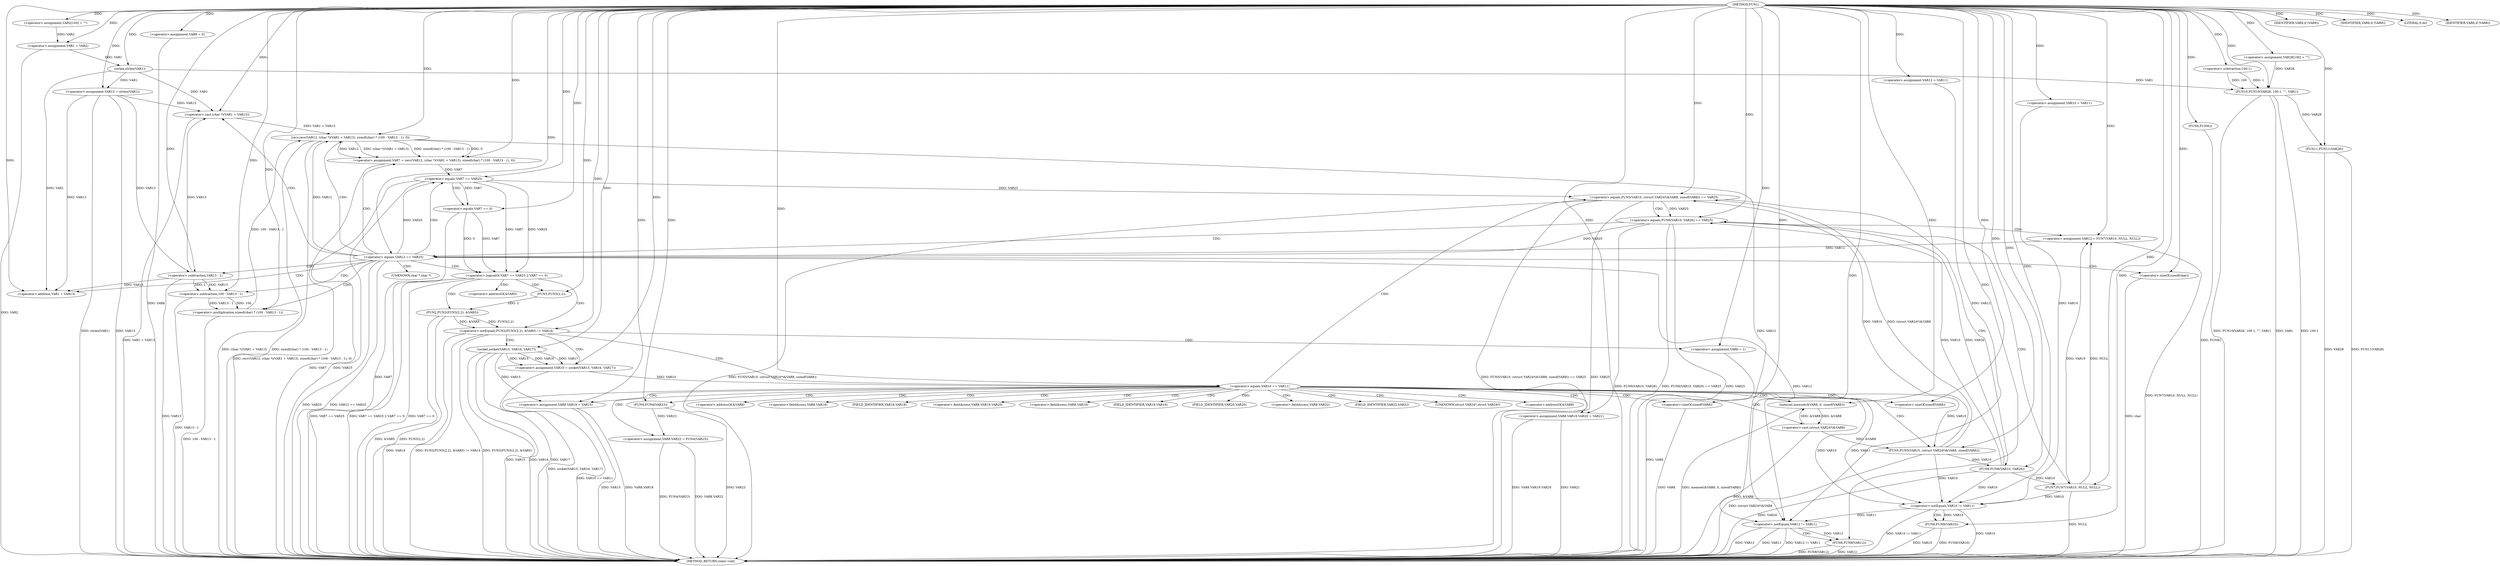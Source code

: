 digraph FUN1 {  
"1000100" [label = "(METHOD,FUN1)" ]
"1000288" [label = "(METHOD_RETURN,static void)" ]
"1000104" [label = "(<operator>.assignment,VAR2[100] = \"\")" ]
"1000107" [label = "(<operator>.assignment,VAR1 = VAR2)" ]
"1000115" [label = "(<operator>.assignment,VAR6 = 0)" ]
"1000122" [label = "(<operator>.assignment,VAR10 = VAR11)" ]
"1000126" [label = "(<operator>.assignment,VAR12 = VAR11)" ]
"1000130" [label = "(<operator>.assignment,VAR13 = strlen(VAR1))" ]
"1000132" [label = "(strlen,strlen(VAR1))" ]
"1000137" [label = "(<operator>.notEquals,FUN2(FUN3(2,2), &VAR5) != VAR14)" ]
"1000138" [label = "(FUN2,FUN2(FUN3(2,2), &VAR5))" ]
"1000139" [label = "(FUN3,FUN3(2,2))" ]
"1000147" [label = "(<operator>.assignment,VAR6 = 1)" ]
"1000150" [label = "(<operator>.assignment,VAR10 = socket(VAR15, VAR16, VAR17))" ]
"1000152" [label = "(socket,socket(VAR15, VAR16, VAR17))" ]
"1000157" [label = "(<operator>.equals,VAR10 == VAR11)" ]
"1000162" [label = "(memset,memset(&VAR8, 0, sizeof(VAR8)))" ]
"1000166" [label = "(<operator>.sizeOf,sizeof(VAR8))" ]
"1000168" [label = "(<operator>.assignment,VAR8.VAR18 = VAR15)" ]
"1000173" [label = "(<operator>.assignment,VAR8.VAR19.VAR20 = VAR21)" ]
"1000180" [label = "(<operator>.assignment,VAR8.VAR22 = FUN4(VAR23))" ]
"1000184" [label = "(FUN4,FUN4(VAR23))" ]
"1000187" [label = "(<operator>.equals,FUN5(VAR10, (struct VAR24*)&VAR8, sizeof(VAR8)) == VAR25)" ]
"1000188" [label = "(FUN5,FUN5(VAR10, (struct VAR24*)&VAR8, sizeof(VAR8)))" ]
"1000190" [label = "(<operator>.cast,(struct VAR24*)&VAR8)" ]
"1000194" [label = "(<operator>.sizeOf,sizeof(VAR8))" ]
"1000200" [label = "(<operator>.equals,FUN6(VAR10, VAR26) == VAR25)" ]
"1000201" [label = "(FUN6,FUN6(VAR10, VAR26))" ]
"1000207" [label = "(<operator>.assignment,VAR12 = FUN7(VAR10, NULL, NULL))" ]
"1000209" [label = "(FUN7,FUN7(VAR10, NULL, NULL))" ]
"1000214" [label = "(<operator>.equals,VAR12 == VAR25)" ]
"1000219" [label = "(<operator>.assignment,VAR7 = recv(VAR12, (char *)(VAR1 + VAR13), sizeof(char) * (100 - VAR13 - 1), 0))" ]
"1000221" [label = "(recv,recv(VAR12, (char *)(VAR1 + VAR13), sizeof(char) * (100 - VAR13 - 1), 0))" ]
"1000223" [label = "(<operator>.cast,(char *)(VAR1 + VAR13))" ]
"1000225" [label = "(<operator>.addition,VAR1 + VAR13)" ]
"1000228" [label = "(<operator>.multiplication,sizeof(char) * (100 - VAR13 - 1))" ]
"1000229" [label = "(<operator>.sizeOf,sizeof(char))" ]
"1000231" [label = "(<operator>.subtraction,100 - VAR13 - 1)" ]
"1000233" [label = "(<operator>.subtraction,VAR13 - 1)" ]
"1000238" [label = "(<operator>.logicalOr,VAR7 == VAR25 || VAR7 == 0)" ]
"1000239" [label = "(<operator>.equals,VAR7 == VAR25)" ]
"1000242" [label = "(<operator>.equals,VAR7 == 0)" ]
"1000248" [label = "(IDENTIFIER,VAR9,if (VAR9))" ]
"1000251" [label = "(IDENTIFIER,VAR9,if (VAR9))" ]
"1000253" [label = "(LITERAL,0,do)" ]
"1000255" [label = "(<operator>.notEquals,VAR10 != VAR11)" ]
"1000259" [label = "(FUN8,FUN8(VAR10))" ]
"1000262" [label = "(<operator>.notEquals,VAR12 != VAR11)" ]
"1000266" [label = "(FUN8,FUN8(VAR12))" ]
"1000269" [label = "(IDENTIFIER,VAR6,if (VAR6))" ]
"1000271" [label = "(FUN9,FUN9())" ]
"1000276" [label = "(<operator>.assignment,VAR28[100] = \"\")" ]
"1000279" [label = "(FUN10,FUN10(VAR28, 100-1, \"\", VAR1))" ]
"1000281" [label = "(<operator>.subtraction,100-1)" ]
"1000286" [label = "(FUN11,FUN11(VAR28))" ]
"1000142" [label = "(<operator>.addressOf,&VAR5)" ]
"1000163" [label = "(<operator>.addressOf,&VAR8)" ]
"1000169" [label = "(<operator>.fieldAccess,VAR8.VAR18)" ]
"1000171" [label = "(FIELD_IDENTIFIER,VAR18,VAR18)" ]
"1000174" [label = "(<operator>.fieldAccess,VAR8.VAR19.VAR20)" ]
"1000175" [label = "(<operator>.fieldAccess,VAR8.VAR19)" ]
"1000177" [label = "(FIELD_IDENTIFIER,VAR19,VAR19)" ]
"1000178" [label = "(FIELD_IDENTIFIER,VAR20,VAR20)" ]
"1000181" [label = "(<operator>.fieldAccess,VAR8.VAR22)" ]
"1000183" [label = "(FIELD_IDENTIFIER,VAR22,VAR22)" ]
"1000191" [label = "(UNKNOWN,struct VAR24*,struct VAR24*)" ]
"1000192" [label = "(<operator>.addressOf,&VAR8)" ]
"1000224" [label = "(UNKNOWN,char *,char *)" ]
  "1000184" -> "1000288"  [ label = "DDG: VAR23"] 
  "1000180" -> "1000288"  [ label = "DDG: VAR8.VAR22"] 
  "1000147" -> "1000288"  [ label = "DDG: VAR6"] 
  "1000228" -> "1000288"  [ label = "DDG: 100 - VAR13 - 1"] 
  "1000137" -> "1000288"  [ label = "DDG: FUN2(FUN3(2,2), &VAR5)"] 
  "1000255" -> "1000288"  [ label = "DDG: VAR10"] 
  "1000259" -> "1000288"  [ label = "DDG: FUN8(VAR10)"] 
  "1000187" -> "1000288"  [ label = "DDG: FUN5(VAR10, (struct VAR24*)&VAR8, sizeof(VAR8))"] 
  "1000286" -> "1000288"  [ label = "DDG: FUN11(VAR28)"] 
  "1000259" -> "1000288"  [ label = "DDG: VAR10"] 
  "1000168" -> "1000288"  [ label = "DDG: VAR15"] 
  "1000187" -> "1000288"  [ label = "DDG: FUN5(VAR10, (struct VAR24*)&VAR8, sizeof(VAR8)) == VAR25"] 
  "1000138" -> "1000288"  [ label = "DDG: &VAR5"] 
  "1000223" -> "1000288"  [ label = "DDG: VAR1 + VAR13"] 
  "1000219" -> "1000288"  [ label = "DDG: recv(VAR12, (char *)(VAR1 + VAR13), sizeof(char) * (100 - VAR13 - 1), 0)"] 
  "1000200" -> "1000288"  [ label = "DDG: FUN6(VAR10, VAR26)"] 
  "1000221" -> "1000288"  [ label = "DDG: (char *)(VAR1 + VAR13)"] 
  "1000207" -> "1000288"  [ label = "DDG: FUN7(VAR10, NULL, NULL)"] 
  "1000279" -> "1000288"  [ label = "DDG: VAR1"] 
  "1000238" -> "1000288"  [ label = "DDG: VAR7 == VAR25"] 
  "1000231" -> "1000288"  [ label = "DDG: VAR13 - 1"] 
  "1000168" -> "1000288"  [ label = "DDG: VAR8.VAR18"] 
  "1000188" -> "1000288"  [ label = "DDG: (struct VAR24*)&VAR8"] 
  "1000200" -> "1000288"  [ label = "DDG: FUN6(VAR10, VAR26) == VAR25"] 
  "1000214" -> "1000288"  [ label = "DDG: VAR25"] 
  "1000157" -> "1000288"  [ label = "DDG: VAR10 == VAR11"] 
  "1000286" -> "1000288"  [ label = "DDG: VAR28"] 
  "1000173" -> "1000288"  [ label = "DDG: VAR21"] 
  "1000255" -> "1000288"  [ label = "DDG: VAR10 != VAR11"] 
  "1000239" -> "1000288"  [ label = "DDG: VAR7"] 
  "1000238" -> "1000288"  [ label = "DDG: VAR7 == VAR25 || VAR7 == 0"] 
  "1000221" -> "1000288"  [ label = "DDG: sizeof(char) * (100 - VAR13 - 1)"] 
  "1000214" -> "1000288"  [ label = "DDG: VAR12 == VAR25"] 
  "1000130" -> "1000288"  [ label = "DDG: strlen(VAR1)"] 
  "1000138" -> "1000288"  [ label = "DDG: FUN3(2,2)"] 
  "1000194" -> "1000288"  [ label = "DDG: VAR8"] 
  "1000180" -> "1000288"  [ label = "DDG: FUN4(VAR23)"] 
  "1000150" -> "1000288"  [ label = "DDG: socket(VAR15, VAR16, VAR17)"] 
  "1000152" -> "1000288"  [ label = "DDG: VAR17"] 
  "1000137" -> "1000288"  [ label = "DDG: VAR14"] 
  "1000266" -> "1000288"  [ label = "DDG: VAR12"] 
  "1000262" -> "1000288"  [ label = "DDG: VAR12"] 
  "1000262" -> "1000288"  [ label = "DDG: VAR11"] 
  "1000201" -> "1000288"  [ label = "DDG: VAR26"] 
  "1000266" -> "1000288"  [ label = "DDG: FUN8(VAR12)"] 
  "1000152" -> "1000288"  [ label = "DDG: VAR15"] 
  "1000209" -> "1000288"  [ label = "DDG: NULL"] 
  "1000262" -> "1000288"  [ label = "DDG: VAR12 != VAR11"] 
  "1000152" -> "1000288"  [ label = "DDG: VAR16"] 
  "1000279" -> "1000288"  [ label = "DDG: 100-1"] 
  "1000233" -> "1000288"  [ label = "DDG: VAR13"] 
  "1000229" -> "1000288"  [ label = "DDG: char"] 
  "1000238" -> "1000288"  [ label = "DDG: VAR7 == 0"] 
  "1000187" -> "1000288"  [ label = "DDG: VAR25"] 
  "1000162" -> "1000288"  [ label = "DDG: memset(&VAR8, 0, sizeof(VAR8))"] 
  "1000239" -> "1000288"  [ label = "DDG: VAR25"] 
  "1000271" -> "1000288"  [ label = "DDG: FUN9()"] 
  "1000190" -> "1000288"  [ label = "DDG: &VAR8"] 
  "1000279" -> "1000288"  [ label = "DDG: FUN10(VAR28, 100-1, \"\", VAR1)"] 
  "1000115" -> "1000288"  [ label = "DDG: VAR6"] 
  "1000173" -> "1000288"  [ label = "DDG: VAR8.VAR19.VAR20"] 
  "1000137" -> "1000288"  [ label = "DDG: FUN2(FUN3(2,2), &VAR5) != VAR14"] 
  "1000242" -> "1000288"  [ label = "DDG: VAR7"] 
  "1000107" -> "1000288"  [ label = "DDG: VAR2"] 
  "1000130" -> "1000288"  [ label = "DDG: VAR13"] 
  "1000200" -> "1000288"  [ label = "DDG: VAR25"] 
  "1000100" -> "1000104"  [ label = "DDG: "] 
  "1000104" -> "1000107"  [ label = "DDG: VAR2"] 
  "1000100" -> "1000107"  [ label = "DDG: "] 
  "1000100" -> "1000115"  [ label = "DDG: "] 
  "1000100" -> "1000122"  [ label = "DDG: "] 
  "1000100" -> "1000126"  [ label = "DDG: "] 
  "1000132" -> "1000130"  [ label = "DDG: VAR1"] 
  "1000100" -> "1000130"  [ label = "DDG: "] 
  "1000107" -> "1000132"  [ label = "DDG: VAR1"] 
  "1000100" -> "1000132"  [ label = "DDG: "] 
  "1000138" -> "1000137"  [ label = "DDG: FUN3(2,2)"] 
  "1000138" -> "1000137"  [ label = "DDG: &VAR5"] 
  "1000139" -> "1000138"  [ label = "DDG: 2"] 
  "1000100" -> "1000139"  [ label = "DDG: "] 
  "1000100" -> "1000137"  [ label = "DDG: "] 
  "1000100" -> "1000147"  [ label = "DDG: "] 
  "1000152" -> "1000150"  [ label = "DDG: VAR15"] 
  "1000152" -> "1000150"  [ label = "DDG: VAR16"] 
  "1000152" -> "1000150"  [ label = "DDG: VAR17"] 
  "1000100" -> "1000150"  [ label = "DDG: "] 
  "1000100" -> "1000152"  [ label = "DDG: "] 
  "1000150" -> "1000157"  [ label = "DDG: VAR10"] 
  "1000100" -> "1000157"  [ label = "DDG: "] 
  "1000190" -> "1000162"  [ label = "DDG: &VAR8"] 
  "1000100" -> "1000162"  [ label = "DDG: "] 
  "1000100" -> "1000166"  [ label = "DDG: "] 
  "1000152" -> "1000168"  [ label = "DDG: VAR15"] 
  "1000100" -> "1000168"  [ label = "DDG: "] 
  "1000100" -> "1000173"  [ label = "DDG: "] 
  "1000184" -> "1000180"  [ label = "DDG: VAR23"] 
  "1000100" -> "1000184"  [ label = "DDG: "] 
  "1000188" -> "1000187"  [ label = "DDG: VAR10"] 
  "1000188" -> "1000187"  [ label = "DDG: (struct VAR24*)&VAR8"] 
  "1000157" -> "1000188"  [ label = "DDG: VAR10"] 
  "1000100" -> "1000188"  [ label = "DDG: "] 
  "1000190" -> "1000188"  [ label = "DDG: &VAR8"] 
  "1000162" -> "1000190"  [ label = "DDG: &VAR8"] 
  "1000100" -> "1000194"  [ label = "DDG: "] 
  "1000239" -> "1000187"  [ label = "DDG: VAR25"] 
  "1000100" -> "1000187"  [ label = "DDG: "] 
  "1000201" -> "1000200"  [ label = "DDG: VAR10"] 
  "1000201" -> "1000200"  [ label = "DDG: VAR26"] 
  "1000188" -> "1000201"  [ label = "DDG: VAR10"] 
  "1000100" -> "1000201"  [ label = "DDG: "] 
  "1000187" -> "1000200"  [ label = "DDG: VAR25"] 
  "1000100" -> "1000200"  [ label = "DDG: "] 
  "1000209" -> "1000207"  [ label = "DDG: VAR10"] 
  "1000209" -> "1000207"  [ label = "DDG: NULL"] 
  "1000100" -> "1000207"  [ label = "DDG: "] 
  "1000201" -> "1000209"  [ label = "DDG: VAR10"] 
  "1000100" -> "1000209"  [ label = "DDG: "] 
  "1000207" -> "1000214"  [ label = "DDG: VAR12"] 
  "1000100" -> "1000214"  [ label = "DDG: "] 
  "1000200" -> "1000214"  [ label = "DDG: VAR25"] 
  "1000221" -> "1000219"  [ label = "DDG: VAR12"] 
  "1000221" -> "1000219"  [ label = "DDG: (char *)(VAR1 + VAR13)"] 
  "1000221" -> "1000219"  [ label = "DDG: sizeof(char) * (100 - VAR13 - 1)"] 
  "1000221" -> "1000219"  [ label = "DDG: 0"] 
  "1000100" -> "1000219"  [ label = "DDG: "] 
  "1000214" -> "1000221"  [ label = "DDG: VAR12"] 
  "1000100" -> "1000221"  [ label = "DDG: "] 
  "1000223" -> "1000221"  [ label = "DDG: VAR1 + VAR13"] 
  "1000132" -> "1000223"  [ label = "DDG: VAR1"] 
  "1000100" -> "1000223"  [ label = "DDG: "] 
  "1000233" -> "1000223"  [ label = "DDG: VAR13"] 
  "1000130" -> "1000223"  [ label = "DDG: VAR13"] 
  "1000132" -> "1000225"  [ label = "DDG: VAR1"] 
  "1000100" -> "1000225"  [ label = "DDG: "] 
  "1000233" -> "1000225"  [ label = "DDG: VAR13"] 
  "1000130" -> "1000225"  [ label = "DDG: VAR13"] 
  "1000228" -> "1000221"  [ label = "DDG: 100 - VAR13 - 1"] 
  "1000100" -> "1000228"  [ label = "DDG: "] 
  "1000100" -> "1000229"  [ label = "DDG: "] 
  "1000231" -> "1000228"  [ label = "DDG: 100"] 
  "1000231" -> "1000228"  [ label = "DDG: VAR13 - 1"] 
  "1000100" -> "1000231"  [ label = "DDG: "] 
  "1000233" -> "1000231"  [ label = "DDG: VAR13"] 
  "1000233" -> "1000231"  [ label = "DDG: 1"] 
  "1000100" -> "1000233"  [ label = "DDG: "] 
  "1000130" -> "1000233"  [ label = "DDG: VAR13"] 
  "1000239" -> "1000238"  [ label = "DDG: VAR7"] 
  "1000239" -> "1000238"  [ label = "DDG: VAR25"] 
  "1000219" -> "1000239"  [ label = "DDG: VAR7"] 
  "1000100" -> "1000239"  [ label = "DDG: "] 
  "1000214" -> "1000239"  [ label = "DDG: VAR25"] 
  "1000242" -> "1000238"  [ label = "DDG: VAR7"] 
  "1000242" -> "1000238"  [ label = "DDG: 0"] 
  "1000239" -> "1000242"  [ label = "DDG: VAR7"] 
  "1000100" -> "1000242"  [ label = "DDG: "] 
  "1000100" -> "1000248"  [ label = "DDG: "] 
  "1000100" -> "1000251"  [ label = "DDG: "] 
  "1000100" -> "1000253"  [ label = "DDG: "] 
  "1000209" -> "1000255"  [ label = "DDG: VAR10"] 
  "1000188" -> "1000255"  [ label = "DDG: VAR10"] 
  "1000122" -> "1000255"  [ label = "DDG: VAR10"] 
  "1000157" -> "1000255"  [ label = "DDG: VAR10"] 
  "1000201" -> "1000255"  [ label = "DDG: VAR10"] 
  "1000100" -> "1000255"  [ label = "DDG: "] 
  "1000157" -> "1000255"  [ label = "DDG: VAR11"] 
  "1000255" -> "1000259"  [ label = "DDG: VAR10"] 
  "1000100" -> "1000259"  [ label = "DDG: "] 
  "1000221" -> "1000262"  [ label = "DDG: VAR12"] 
  "1000126" -> "1000262"  [ label = "DDG: VAR12"] 
  "1000214" -> "1000262"  [ label = "DDG: VAR12"] 
  "1000100" -> "1000262"  [ label = "DDG: "] 
  "1000255" -> "1000262"  [ label = "DDG: VAR11"] 
  "1000262" -> "1000266"  [ label = "DDG: VAR12"] 
  "1000100" -> "1000266"  [ label = "DDG: "] 
  "1000100" -> "1000269"  [ label = "DDG: "] 
  "1000100" -> "1000271"  [ label = "DDG: "] 
  "1000100" -> "1000276"  [ label = "DDG: "] 
  "1000276" -> "1000279"  [ label = "DDG: VAR28"] 
  "1000100" -> "1000279"  [ label = "DDG: "] 
  "1000281" -> "1000279"  [ label = "DDG: 100"] 
  "1000281" -> "1000279"  [ label = "DDG: 1"] 
  "1000100" -> "1000281"  [ label = "DDG: "] 
  "1000132" -> "1000279"  [ label = "DDG: VAR1"] 
  "1000279" -> "1000286"  [ label = "DDG: VAR28"] 
  "1000100" -> "1000286"  [ label = "DDG: "] 
  "1000137" -> "1000150"  [ label = "CDG: "] 
  "1000137" -> "1000157"  [ label = "CDG: "] 
  "1000137" -> "1000152"  [ label = "CDG: "] 
  "1000137" -> "1000147"  [ label = "CDG: "] 
  "1000157" -> "1000174"  [ label = "CDG: "] 
  "1000157" -> "1000191"  [ label = "CDG: "] 
  "1000157" -> "1000166"  [ label = "CDG: "] 
  "1000157" -> "1000180"  [ label = "CDG: "] 
  "1000157" -> "1000183"  [ label = "CDG: "] 
  "1000157" -> "1000188"  [ label = "CDG: "] 
  "1000157" -> "1000190"  [ label = "CDG: "] 
  "1000157" -> "1000175"  [ label = "CDG: "] 
  "1000157" -> "1000194"  [ label = "CDG: "] 
  "1000157" -> "1000192"  [ label = "CDG: "] 
  "1000157" -> "1000187"  [ label = "CDG: "] 
  "1000157" -> "1000169"  [ label = "CDG: "] 
  "1000157" -> "1000163"  [ label = "CDG: "] 
  "1000157" -> "1000168"  [ label = "CDG: "] 
  "1000157" -> "1000178"  [ label = "CDG: "] 
  "1000157" -> "1000173"  [ label = "CDG: "] 
  "1000157" -> "1000171"  [ label = "CDG: "] 
  "1000157" -> "1000184"  [ label = "CDG: "] 
  "1000157" -> "1000177"  [ label = "CDG: "] 
  "1000157" -> "1000162"  [ label = "CDG: "] 
  "1000157" -> "1000181"  [ label = "CDG: "] 
  "1000187" -> "1000200"  [ label = "CDG: "] 
  "1000187" -> "1000201"  [ label = "CDG: "] 
  "1000200" -> "1000214"  [ label = "CDG: "] 
  "1000200" -> "1000207"  [ label = "CDG: "] 
  "1000200" -> "1000209"  [ label = "CDG: "] 
  "1000214" -> "1000238"  [ label = "CDG: "] 
  "1000214" -> "1000221"  [ label = "CDG: "] 
  "1000214" -> "1000233"  [ label = "CDG: "] 
  "1000214" -> "1000219"  [ label = "CDG: "] 
  "1000214" -> "1000224"  [ label = "CDG: "] 
  "1000214" -> "1000239"  [ label = "CDG: "] 
  "1000214" -> "1000229"  [ label = "CDG: "] 
  "1000214" -> "1000225"  [ label = "CDG: "] 
  "1000214" -> "1000231"  [ label = "CDG: "] 
  "1000214" -> "1000223"  [ label = "CDG: "] 
  "1000214" -> "1000228"  [ label = "CDG: "] 
  "1000238" -> "1000142"  [ label = "CDG: "] 
  "1000238" -> "1000139"  [ label = "CDG: "] 
  "1000238" -> "1000138"  [ label = "CDG: "] 
  "1000238" -> "1000137"  [ label = "CDG: "] 
  "1000239" -> "1000242"  [ label = "CDG: "] 
  "1000255" -> "1000259"  [ label = "CDG: "] 
  "1000262" -> "1000266"  [ label = "CDG: "] 
}
